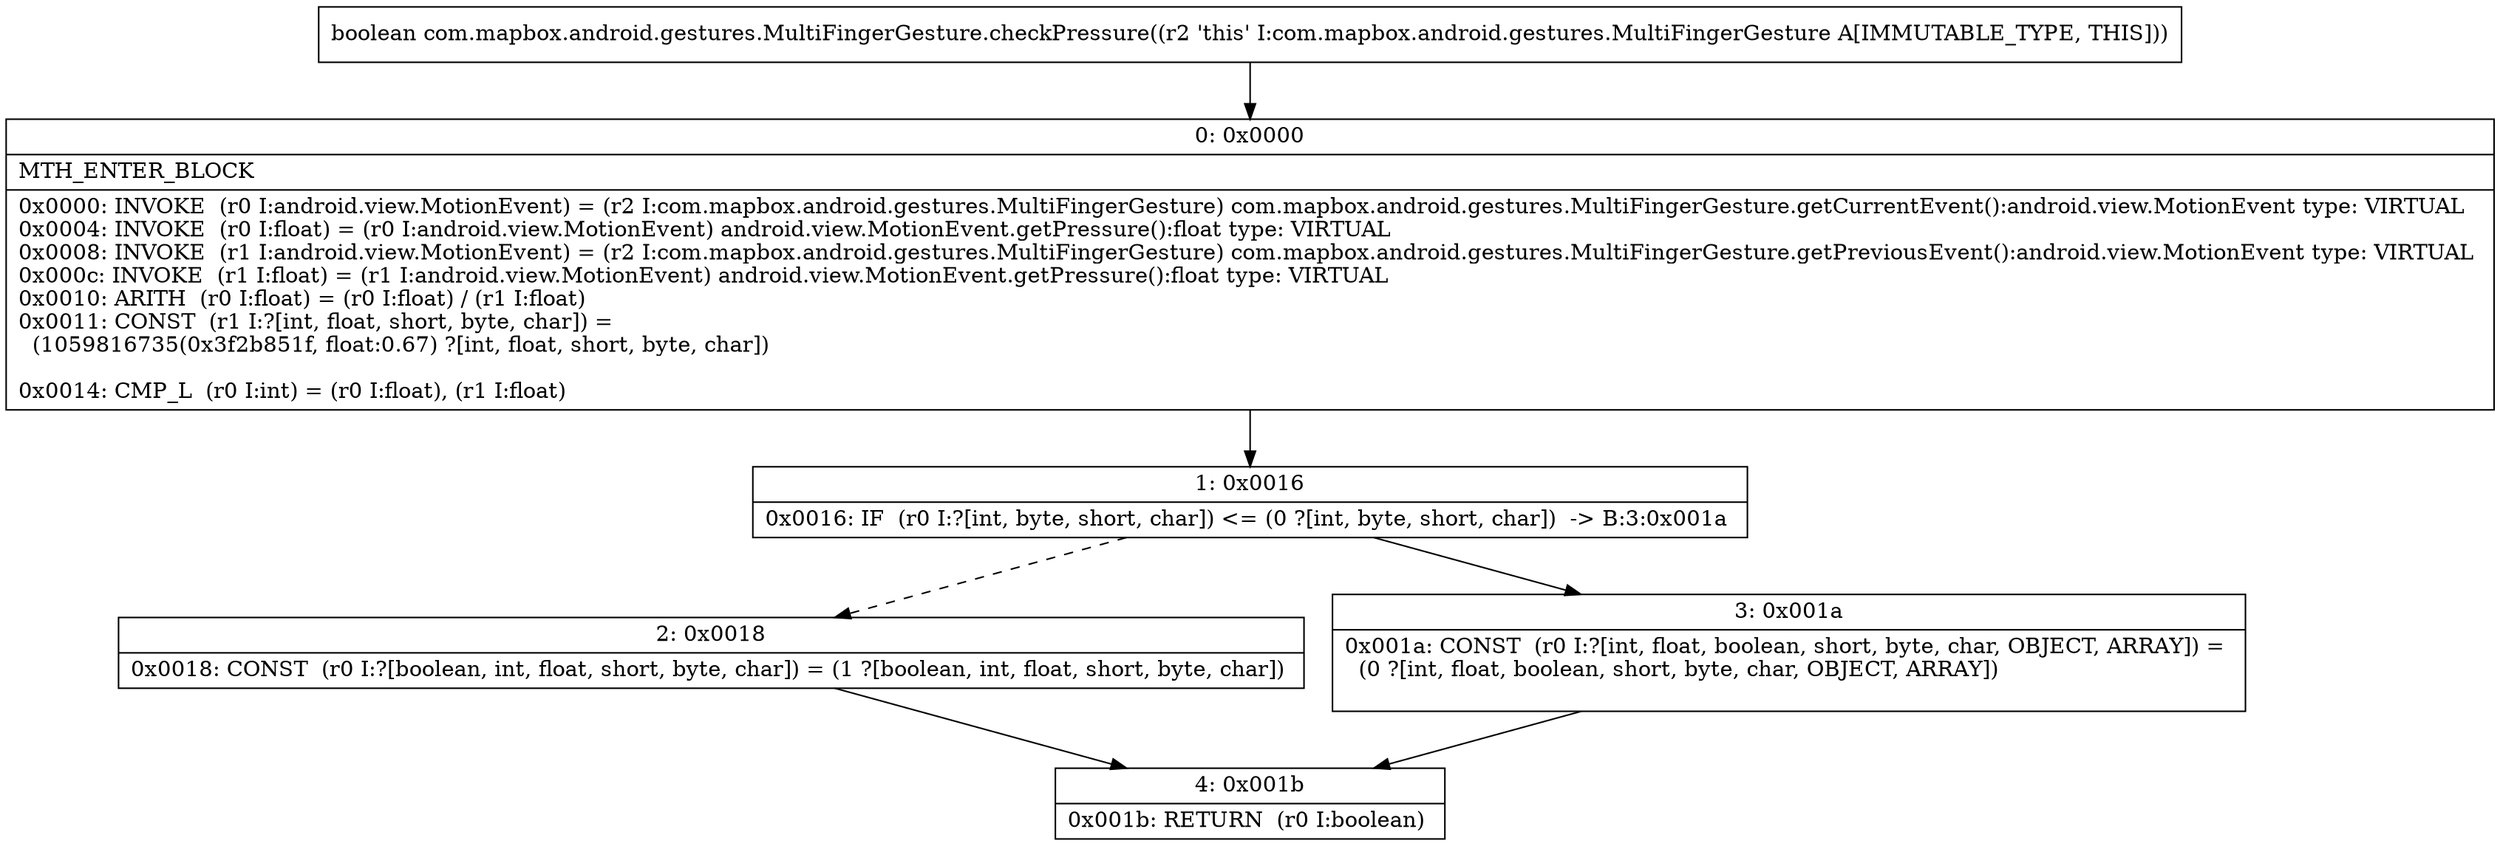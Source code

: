digraph "CFG forcom.mapbox.android.gestures.MultiFingerGesture.checkPressure()Z" {
Node_0 [shape=record,label="{0\:\ 0x0000|MTH_ENTER_BLOCK\l|0x0000: INVOKE  (r0 I:android.view.MotionEvent) = (r2 I:com.mapbox.android.gestures.MultiFingerGesture) com.mapbox.android.gestures.MultiFingerGesture.getCurrentEvent():android.view.MotionEvent type: VIRTUAL \l0x0004: INVOKE  (r0 I:float) = (r0 I:android.view.MotionEvent) android.view.MotionEvent.getPressure():float type: VIRTUAL \l0x0008: INVOKE  (r1 I:android.view.MotionEvent) = (r2 I:com.mapbox.android.gestures.MultiFingerGesture) com.mapbox.android.gestures.MultiFingerGesture.getPreviousEvent():android.view.MotionEvent type: VIRTUAL \l0x000c: INVOKE  (r1 I:float) = (r1 I:android.view.MotionEvent) android.view.MotionEvent.getPressure():float type: VIRTUAL \l0x0010: ARITH  (r0 I:float) = (r0 I:float) \/ (r1 I:float) \l0x0011: CONST  (r1 I:?[int, float, short, byte, char]) = \l  (1059816735(0x3f2b851f, float:0.67) ?[int, float, short, byte, char])\l \l0x0014: CMP_L  (r0 I:int) = (r0 I:float), (r1 I:float) \l}"];
Node_1 [shape=record,label="{1\:\ 0x0016|0x0016: IF  (r0 I:?[int, byte, short, char]) \<= (0 ?[int, byte, short, char])  \-\> B:3:0x001a \l}"];
Node_2 [shape=record,label="{2\:\ 0x0018|0x0018: CONST  (r0 I:?[boolean, int, float, short, byte, char]) = (1 ?[boolean, int, float, short, byte, char]) \l}"];
Node_3 [shape=record,label="{3\:\ 0x001a|0x001a: CONST  (r0 I:?[int, float, boolean, short, byte, char, OBJECT, ARRAY]) = \l  (0 ?[int, float, boolean, short, byte, char, OBJECT, ARRAY])\l \l}"];
Node_4 [shape=record,label="{4\:\ 0x001b|0x001b: RETURN  (r0 I:boolean) \l}"];
MethodNode[shape=record,label="{boolean com.mapbox.android.gestures.MultiFingerGesture.checkPressure((r2 'this' I:com.mapbox.android.gestures.MultiFingerGesture A[IMMUTABLE_TYPE, THIS])) }"];
MethodNode -> Node_0;
Node_0 -> Node_1;
Node_1 -> Node_2[style=dashed];
Node_1 -> Node_3;
Node_2 -> Node_4;
Node_3 -> Node_4;
}

